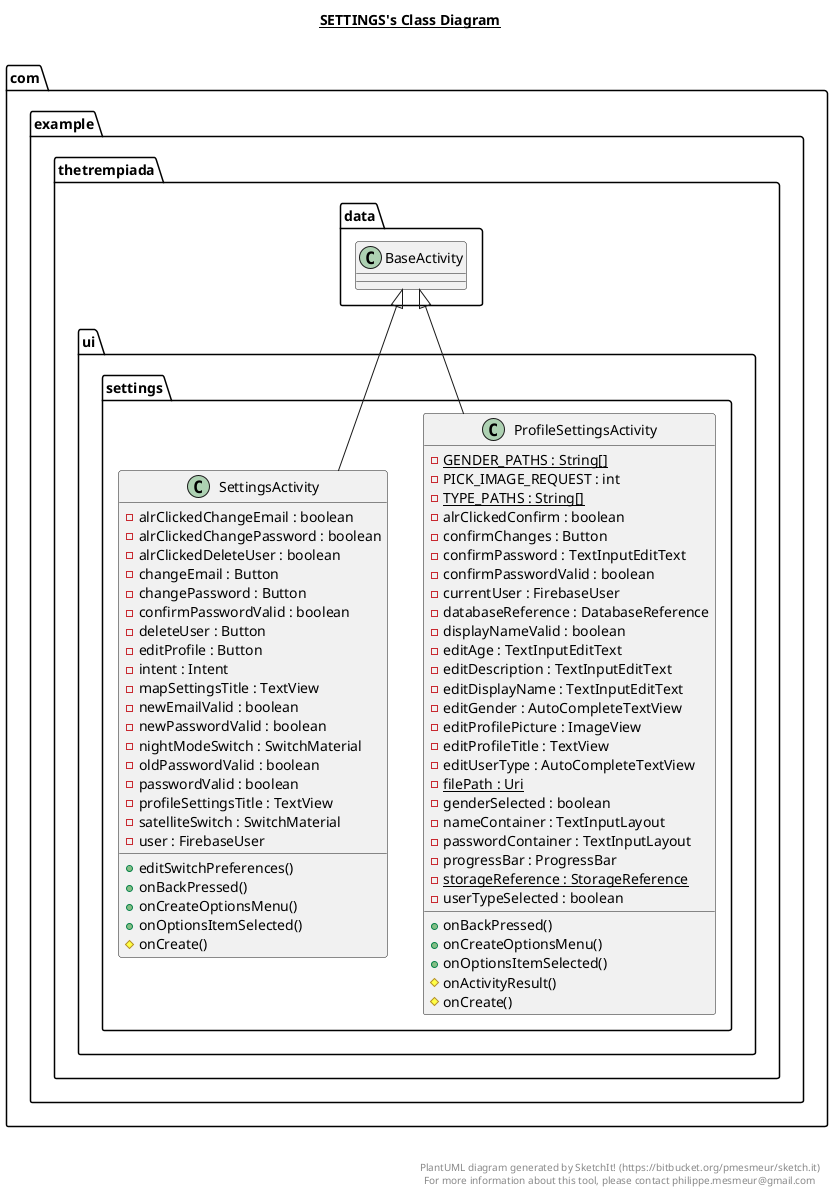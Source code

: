 @startuml

title __SETTINGS's Class Diagram__\n

  namespace com.example.thetrempiada {
    namespace ui.settings {
      class com.example.thetrempiada.ui.settings.ProfileSettingsActivity {
          {static} - GENDER_PATHS : String[]
          - PICK_IMAGE_REQUEST : int
          {static} - TYPE_PATHS : String[]
          - alrClickedConfirm : boolean
          - confirmChanges : Button
          - confirmPassword : TextInputEditText
          - confirmPasswordValid : boolean
          - currentUser : FirebaseUser
          - databaseReference : DatabaseReference
          - displayNameValid : boolean
          - editAge : TextInputEditText
          - editDescription : TextInputEditText
          - editDisplayName : TextInputEditText
          - editGender : AutoCompleteTextView
          - editProfilePicture : ImageView
          - editProfileTitle : TextView
          - editUserType : AutoCompleteTextView
          {static} - filePath : Uri
          - genderSelected : boolean
          - nameContainer : TextInputLayout
          - passwordContainer : TextInputLayout
          - progressBar : ProgressBar
          {static} - storageReference : StorageReference
          - userTypeSelected : boolean
          + onBackPressed()
          + onCreateOptionsMenu()
          + onOptionsItemSelected()
          # onActivityResult()
          # onCreate()
      }
    }
  }
  

  namespace com.example.thetrempiada {
    namespace ui.settings {
      class com.example.thetrempiada.ui.settings.SettingsActivity {
          - alrClickedChangeEmail : boolean
          - alrClickedChangePassword : boolean
          - alrClickedDeleteUser : boolean
          - changeEmail : Button
          - changePassword : Button
          - confirmPasswordValid : boolean
          - deleteUser : Button
          - editProfile : Button
          - intent : Intent
          - mapSettingsTitle : TextView
          - newEmailValid : boolean
          - newPasswordValid : boolean
          - nightModeSwitch : SwitchMaterial
          - oldPasswordValid : boolean
          - passwordValid : boolean
          - profileSettingsTitle : TextView
          - satelliteSwitch : SwitchMaterial
          - user : FirebaseUser
          + editSwitchPreferences()
          + onBackPressed()
          + onCreateOptionsMenu()
          + onOptionsItemSelected()
          # onCreate()
      }
    }
  }
  

  com.example.thetrempiada.ui.settings.ProfileSettingsActivity -up-|> com.example.thetrempiada.data.BaseActivity
  com.example.thetrempiada.ui.settings.SettingsActivity -up-|> com.example.thetrempiada.data.BaseActivity


right footer


PlantUML diagram generated by SketchIt! (https://bitbucket.org/pmesmeur/sketch.it)
For more information about this tool, please contact philippe.mesmeur@gmail.com
endfooter

@enduml
